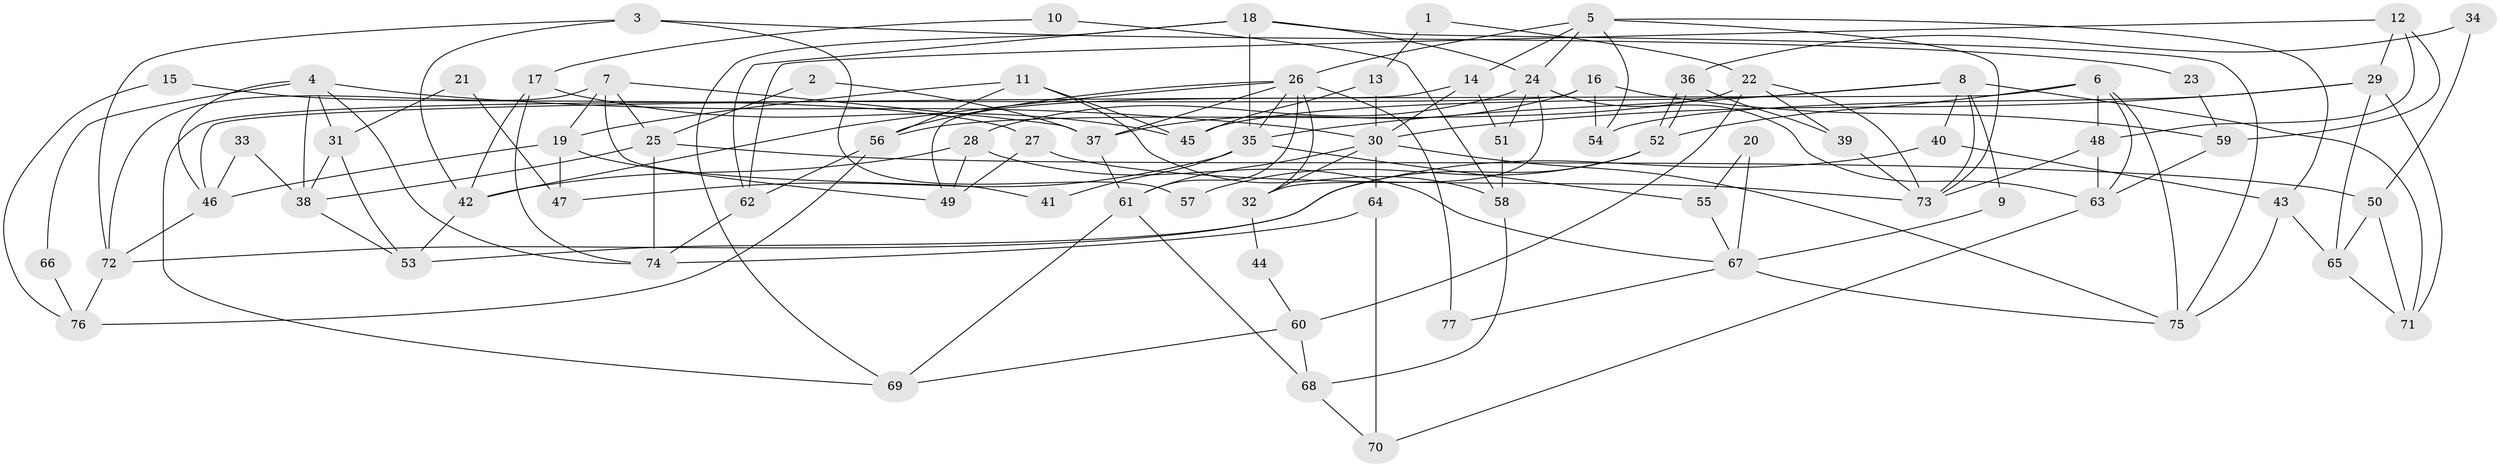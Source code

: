 // Generated by graph-tools (version 1.1) at 2025/15/03/09/25 04:15:17]
// undirected, 77 vertices, 154 edges
graph export_dot {
graph [start="1"]
  node [color=gray90,style=filled];
  1;
  2;
  3;
  4;
  5;
  6;
  7;
  8;
  9;
  10;
  11;
  12;
  13;
  14;
  15;
  16;
  17;
  18;
  19;
  20;
  21;
  22;
  23;
  24;
  25;
  26;
  27;
  28;
  29;
  30;
  31;
  32;
  33;
  34;
  35;
  36;
  37;
  38;
  39;
  40;
  41;
  42;
  43;
  44;
  45;
  46;
  47;
  48;
  49;
  50;
  51;
  52;
  53;
  54;
  55;
  56;
  57;
  58;
  59;
  60;
  61;
  62;
  63;
  64;
  65;
  66;
  67;
  68;
  69;
  70;
  71;
  72;
  73;
  74;
  75;
  76;
  77;
  1 -- 13;
  1 -- 22;
  2 -- 37;
  2 -- 25;
  3 -- 72;
  3 -- 42;
  3 -- 23;
  3 -- 57;
  4 -- 30;
  4 -- 31;
  4 -- 38;
  4 -- 46;
  4 -- 66;
  4 -- 74;
  5 -- 24;
  5 -- 26;
  5 -- 14;
  5 -- 43;
  5 -- 54;
  5 -- 73;
  6 -- 75;
  6 -- 48;
  6 -- 46;
  6 -- 52;
  6 -- 63;
  7 -- 19;
  7 -- 25;
  7 -- 37;
  7 -- 41;
  7 -- 72;
  8 -- 71;
  8 -- 35;
  8 -- 9;
  8 -- 40;
  8 -- 45;
  8 -- 73;
  9 -- 67;
  10 -- 58;
  10 -- 17;
  11 -- 56;
  11 -- 19;
  11 -- 45;
  11 -- 58;
  12 -- 48;
  12 -- 29;
  12 -- 59;
  12 -- 62;
  13 -- 30;
  13 -- 45;
  14 -- 30;
  14 -- 49;
  14 -- 51;
  15 -- 76;
  15 -- 27;
  16 -- 69;
  16 -- 37;
  16 -- 54;
  16 -- 59;
  17 -- 45;
  17 -- 74;
  17 -- 42;
  18 -- 75;
  18 -- 24;
  18 -- 35;
  18 -- 62;
  18 -- 69;
  19 -- 49;
  19 -- 46;
  19 -- 47;
  20 -- 67;
  20 -- 55;
  21 -- 47;
  21 -- 31;
  22 -- 73;
  22 -- 56;
  22 -- 39;
  22 -- 60;
  23 -- 59;
  24 -- 63;
  24 -- 51;
  24 -- 28;
  24 -- 32;
  25 -- 38;
  25 -- 74;
  25 -- 50;
  26 -- 61;
  26 -- 37;
  26 -- 32;
  26 -- 35;
  26 -- 42;
  26 -- 56;
  26 -- 77;
  27 -- 73;
  27 -- 49;
  28 -- 42;
  28 -- 49;
  28 -- 67;
  29 -- 54;
  29 -- 65;
  29 -- 30;
  29 -- 71;
  30 -- 32;
  30 -- 61;
  30 -- 64;
  30 -- 75;
  31 -- 38;
  31 -- 53;
  32 -- 44;
  33 -- 38;
  33 -- 46;
  34 -- 36;
  34 -- 50;
  35 -- 41;
  35 -- 47;
  35 -- 55;
  36 -- 39;
  36 -- 52;
  36 -- 52;
  37 -- 61;
  38 -- 53;
  39 -- 73;
  40 -- 72;
  40 -- 43;
  42 -- 53;
  43 -- 65;
  43 -- 75;
  44 -- 60;
  46 -- 72;
  48 -- 73;
  48 -- 63;
  50 -- 71;
  50 -- 65;
  51 -- 58;
  52 -- 53;
  52 -- 57;
  55 -- 67;
  56 -- 62;
  56 -- 76;
  58 -- 68;
  59 -- 63;
  60 -- 69;
  60 -- 68;
  61 -- 68;
  61 -- 69;
  62 -- 74;
  63 -- 70;
  64 -- 74;
  64 -- 70;
  65 -- 71;
  66 -- 76;
  67 -- 75;
  67 -- 77;
  68 -- 70;
  72 -- 76;
}
